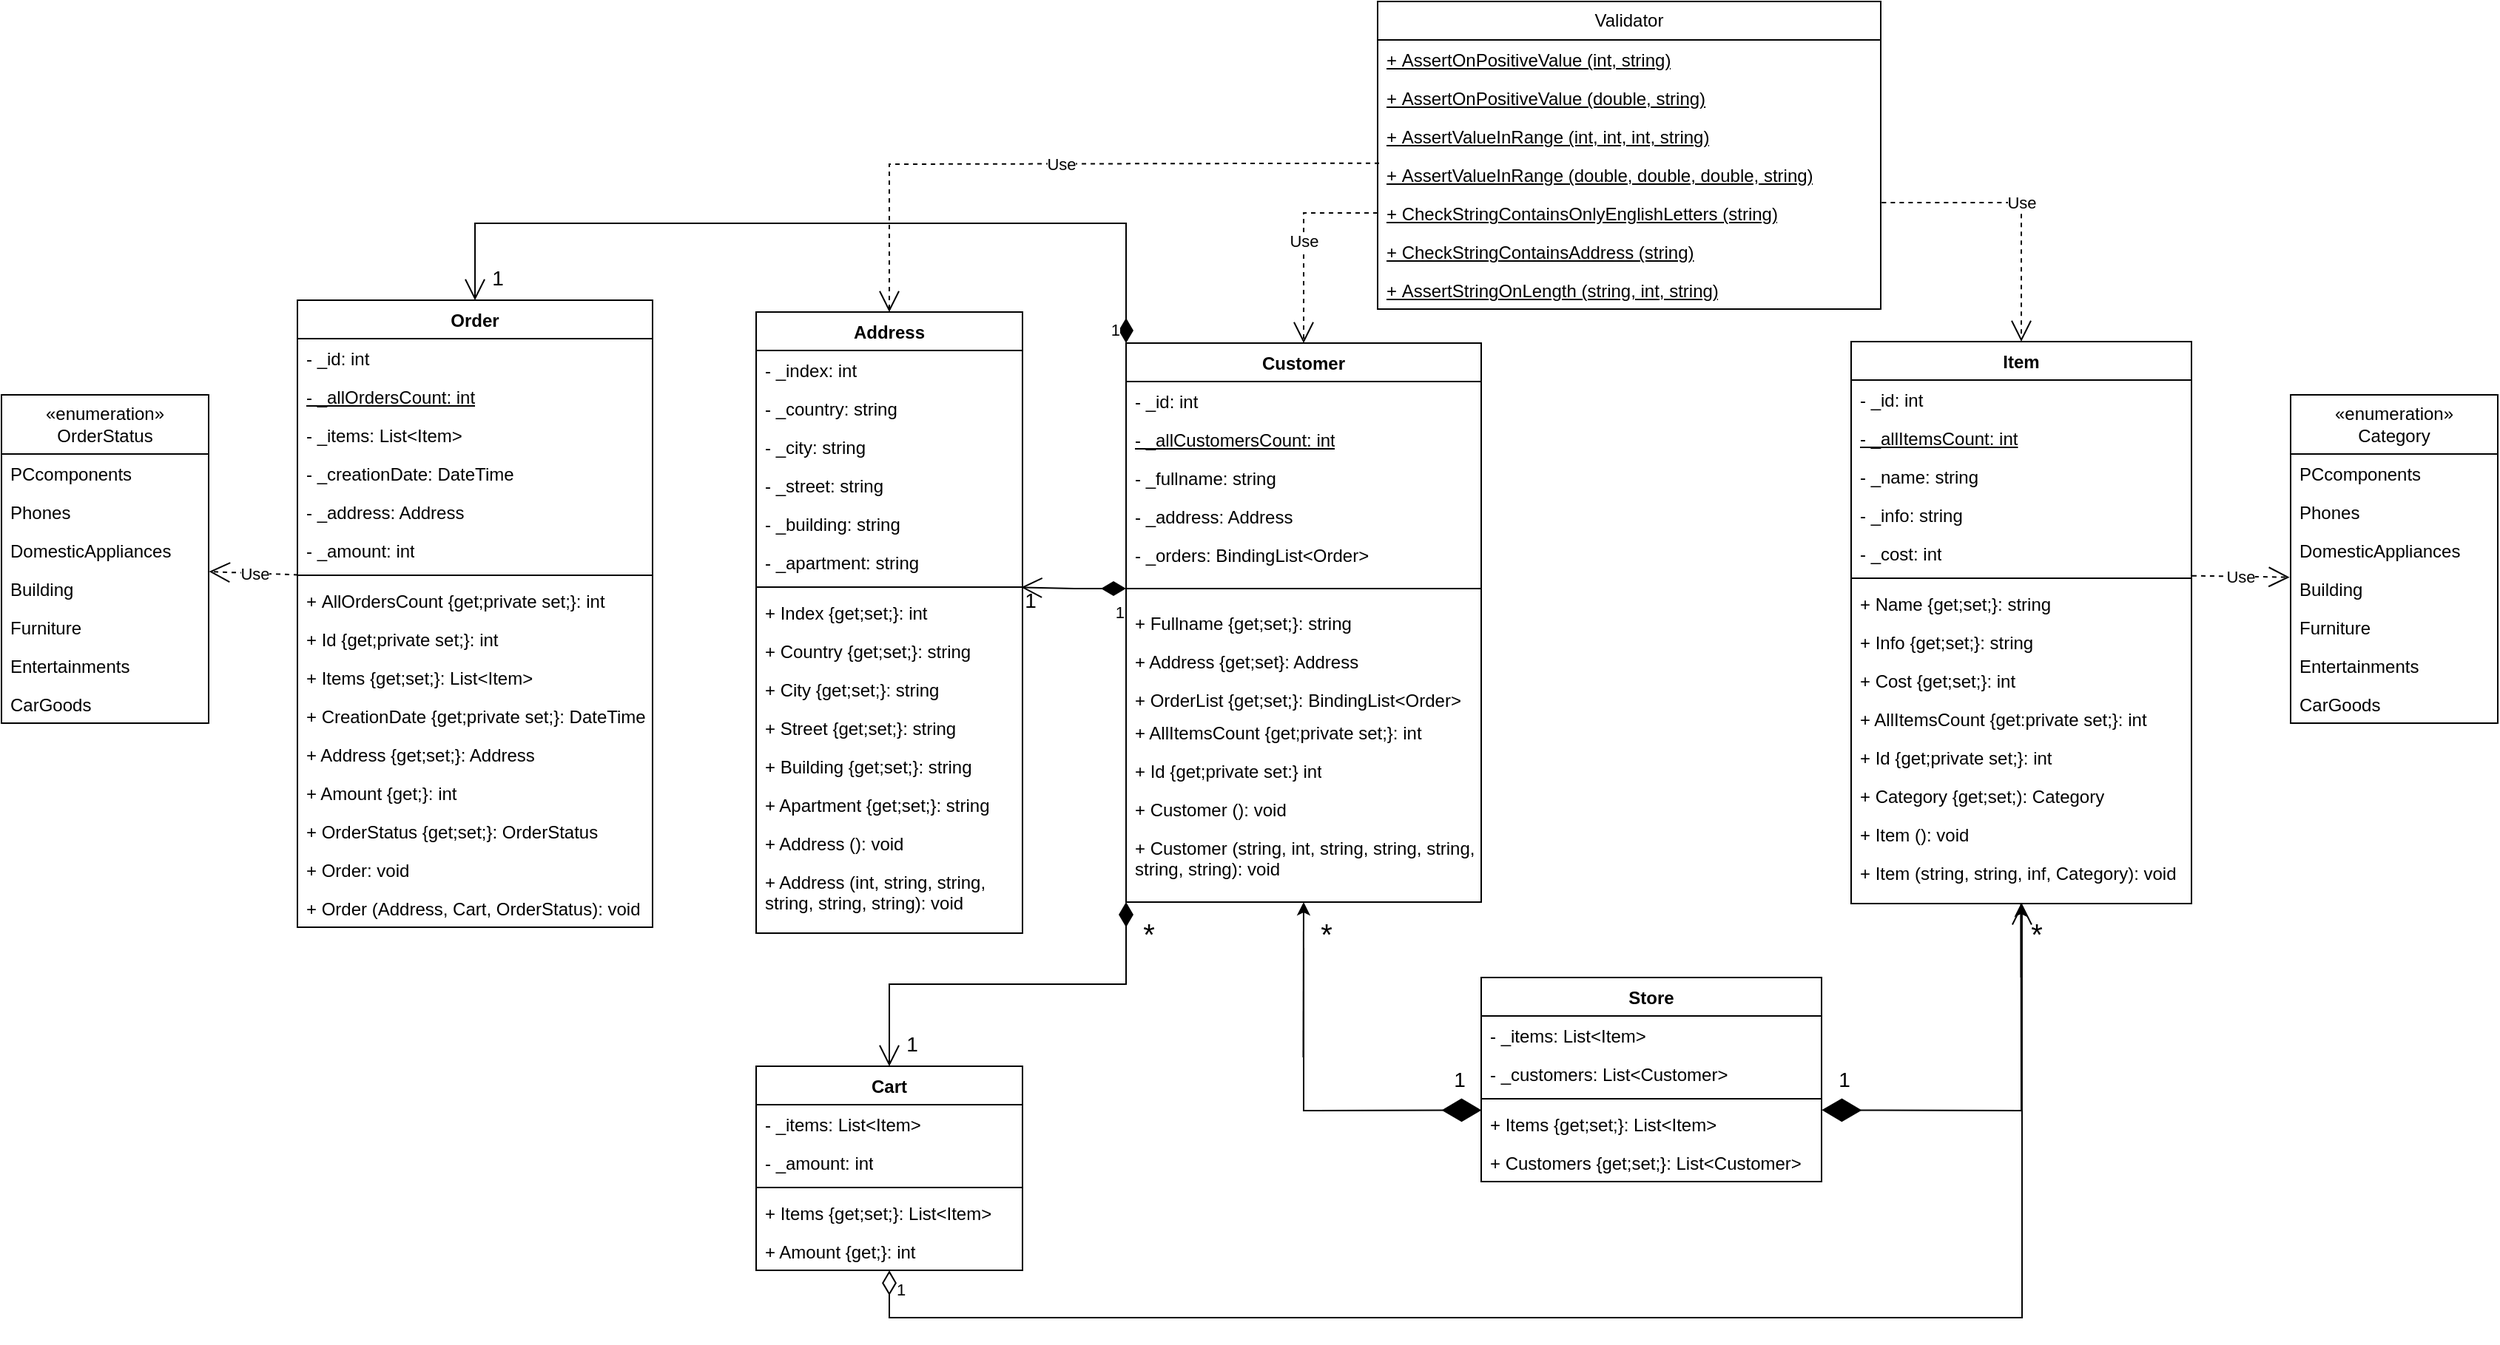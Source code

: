<mxfile version="22.0.4" type="device">
  <diagram name="Страница — 1" id="mRZ40oLBY3o3glydsohH">
    <mxGraphModel dx="2327" dy="763" grid="1" gridSize="10" guides="1" tooltips="1" connect="1" arrows="1" fold="1" page="1" pageScale="1" pageWidth="827" pageHeight="1169" math="0" shadow="0">
      <root>
        <mxCell id="0" />
        <mxCell id="1" parent="0" />
        <mxCell id="8NdlcEFQy9pJKiZ9Ffve-25" value="Validator" style="swimlane;fontStyle=0;childLayout=stackLayout;horizontal=1;startSize=26;fillColor=none;horizontalStack=0;resizeParent=1;resizeParentMax=0;resizeLast=0;collapsible=1;marginBottom=0;whiteSpace=wrap;html=1;rounded=0;" parent="1" vertex="1">
          <mxGeometry x="210" y="50" width="340" height="208" as="geometry" />
        </mxCell>
        <mxCell id="8NdlcEFQy9pJKiZ9Ffve-26" value="+&amp;nbsp;AssertOnPositiveValue (int, string)" style="text;strokeColor=none;fillColor=none;align=left;verticalAlign=top;spacingLeft=4;spacingRight=4;overflow=hidden;rotatable=0;points=[[0,0.5],[1,0.5]];portConstraint=eastwest;whiteSpace=wrap;html=1;rounded=0;fontStyle=4" parent="8NdlcEFQy9pJKiZ9Ffve-25" vertex="1">
          <mxGeometry y="26" width="340" height="26" as="geometry" />
        </mxCell>
        <mxCell id="8NdlcEFQy9pJKiZ9Ffve-27" value="+&amp;nbsp;AssertOnPositiveValue (double, string)" style="text;strokeColor=none;fillColor=none;align=left;verticalAlign=top;spacingLeft=4;spacingRight=4;overflow=hidden;rotatable=0;points=[[0,0.5],[1,0.5]];portConstraint=eastwest;whiteSpace=wrap;html=1;rounded=0;fontStyle=4" parent="8NdlcEFQy9pJKiZ9Ffve-25" vertex="1">
          <mxGeometry y="52" width="340" height="26" as="geometry" />
        </mxCell>
        <mxCell id="8NdlcEFQy9pJKiZ9Ffve-28" value="+&amp;nbsp;AssertValueInRange (int, int, int, string)" style="text;strokeColor=none;fillColor=none;align=left;verticalAlign=top;spacingLeft=4;spacingRight=4;overflow=hidden;rotatable=0;points=[[0,0.5],[1,0.5]];portConstraint=eastwest;whiteSpace=wrap;html=1;rounded=0;fontStyle=4" parent="8NdlcEFQy9pJKiZ9Ffve-25" vertex="1">
          <mxGeometry y="78" width="340" height="26" as="geometry" />
        </mxCell>
        <mxCell id="EkHCMVU59h59knE90Hll-35" value="+&amp;nbsp;AssertValueInRange (double, double, double, string)" style="text;strokeColor=none;fillColor=none;align=left;verticalAlign=top;spacingLeft=4;spacingRight=4;overflow=hidden;rotatable=0;points=[[0,0.5],[1,0.5]];portConstraint=eastwest;whiteSpace=wrap;html=1;rounded=0;fontStyle=4" parent="8NdlcEFQy9pJKiZ9Ffve-25" vertex="1">
          <mxGeometry y="104" width="340" height="26" as="geometry" />
        </mxCell>
        <mxCell id="EkHCMVU59h59knE90Hll-36" value="+&amp;nbsp;CheckStringContainsOnlyEnglishLetters (string)" style="text;strokeColor=none;fillColor=none;align=left;verticalAlign=top;spacingLeft=4;spacingRight=4;overflow=hidden;rotatable=0;points=[[0,0.5],[1,0.5]];portConstraint=eastwest;whiteSpace=wrap;html=1;rounded=0;fontStyle=4" parent="8NdlcEFQy9pJKiZ9Ffve-25" vertex="1">
          <mxGeometry y="130" width="340" height="26" as="geometry" />
        </mxCell>
        <mxCell id="EkHCMVU59h59knE90Hll-37" value="+&amp;nbsp;CheckStringContainsAddress (string)" style="text;strokeColor=none;fillColor=none;align=left;verticalAlign=top;spacingLeft=4;spacingRight=4;overflow=hidden;rotatable=0;points=[[0,0.5],[1,0.5]];portConstraint=eastwest;whiteSpace=wrap;html=1;rounded=0;fontStyle=4" parent="8NdlcEFQy9pJKiZ9Ffve-25" vertex="1">
          <mxGeometry y="156" width="340" height="26" as="geometry" />
        </mxCell>
        <mxCell id="EkHCMVU59h59knE90Hll-38" value="+&amp;nbsp;AssertStringOnLength (string, int, string)" style="text;strokeColor=none;fillColor=none;align=left;verticalAlign=top;spacingLeft=4;spacingRight=4;overflow=hidden;rotatable=0;points=[[0,0.5],[1,0.5]];portConstraint=eastwest;whiteSpace=wrap;html=1;rounded=0;fontStyle=4" parent="8NdlcEFQy9pJKiZ9Ffve-25" vertex="1">
          <mxGeometry y="182" width="340" height="26" as="geometry" />
        </mxCell>
        <mxCell id="EkHCMVU59h59knE90Hll-3" value="Item" style="swimlane;fontStyle=1;align=center;verticalAlign=top;childLayout=stackLayout;horizontal=1;startSize=26;horizontalStack=0;resizeParent=1;resizeParentMax=0;resizeLast=0;collapsible=1;marginBottom=0;whiteSpace=wrap;html=1;" parent="1" vertex="1">
          <mxGeometry x="530" y="280" width="230" height="380" as="geometry" />
        </mxCell>
        <mxCell id="EkHCMVU59h59knE90Hll-13" value="- _id: int" style="text;strokeColor=none;fillColor=none;align=left;verticalAlign=top;spacingLeft=4;spacingRight=4;overflow=hidden;rotatable=0;points=[[0,0.5],[1,0.5]];portConstraint=eastwest;whiteSpace=wrap;html=1;" parent="EkHCMVU59h59knE90Hll-3" vertex="1">
          <mxGeometry y="26" width="230" height="26" as="geometry" />
        </mxCell>
        <mxCell id="EkHCMVU59h59knE90Hll-12" value="- _allItemsCount: int" style="text;strokeColor=none;fillColor=none;align=left;verticalAlign=top;spacingLeft=4;spacingRight=4;overflow=hidden;rotatable=0;points=[[0,0.5],[1,0.5]];portConstraint=eastwest;whiteSpace=wrap;html=1;fontStyle=4" parent="EkHCMVU59h59knE90Hll-3" vertex="1">
          <mxGeometry y="52" width="230" height="26" as="geometry" />
        </mxCell>
        <mxCell id="EkHCMVU59h59knE90Hll-11" value="- _name: string" style="text;strokeColor=none;fillColor=none;align=left;verticalAlign=top;spacingLeft=4;spacingRight=4;overflow=hidden;rotatable=0;points=[[0,0.5],[1,0.5]];portConstraint=eastwest;whiteSpace=wrap;html=1;" parent="EkHCMVU59h59knE90Hll-3" vertex="1">
          <mxGeometry y="78" width="230" height="26" as="geometry" />
        </mxCell>
        <mxCell id="EkHCMVU59h59knE90Hll-8" value="- _info: string" style="text;strokeColor=none;fillColor=none;align=left;verticalAlign=top;spacingLeft=4;spacingRight=4;overflow=hidden;rotatable=0;points=[[0,0.5],[1,0.5]];portConstraint=eastwest;whiteSpace=wrap;html=1;" parent="EkHCMVU59h59knE90Hll-3" vertex="1">
          <mxGeometry y="104" width="230" height="26" as="geometry" />
        </mxCell>
        <mxCell id="EkHCMVU59h59knE90Hll-4" value="- _cost: int" style="text;strokeColor=none;fillColor=none;align=left;verticalAlign=top;spacingLeft=4;spacingRight=4;overflow=hidden;rotatable=0;points=[[0,0.5],[1,0.5]];portConstraint=eastwest;whiteSpace=wrap;html=1;" parent="EkHCMVU59h59knE90Hll-3" vertex="1">
          <mxGeometry y="130" width="230" height="26" as="geometry" />
        </mxCell>
        <mxCell id="EkHCMVU59h59knE90Hll-5" value="" style="line;strokeWidth=1;fillColor=none;align=left;verticalAlign=middle;spacingTop=-1;spacingLeft=3;spacingRight=3;rotatable=0;labelPosition=right;points=[];portConstraint=eastwest;strokeColor=inherit;" parent="EkHCMVU59h59knE90Hll-3" vertex="1">
          <mxGeometry y="156" width="230" height="8" as="geometry" />
        </mxCell>
        <mxCell id="EkHCMVU59h59knE90Hll-6" value="+ Name {get;set;}: string" style="text;strokeColor=none;fillColor=none;align=left;verticalAlign=top;spacingLeft=4;spacingRight=4;overflow=hidden;rotatable=0;points=[[0,0.5],[1,0.5]];portConstraint=eastwest;whiteSpace=wrap;html=1;" parent="EkHCMVU59h59knE90Hll-3" vertex="1">
          <mxGeometry y="164" width="230" height="26" as="geometry" />
        </mxCell>
        <mxCell id="EkHCMVU59h59knE90Hll-7" value="+ Info {get;set;}: string" style="text;strokeColor=none;fillColor=none;align=left;verticalAlign=top;spacingLeft=4;spacingRight=4;overflow=hidden;rotatable=0;points=[[0,0.5],[1,0.5]];portConstraint=eastwest;whiteSpace=wrap;html=1;" parent="EkHCMVU59h59knE90Hll-3" vertex="1">
          <mxGeometry y="190" width="230" height="26" as="geometry" />
        </mxCell>
        <mxCell id="EkHCMVU59h59knE90Hll-14" value="+ Cost {get;set;}: int" style="text;strokeColor=none;fillColor=none;align=left;verticalAlign=top;spacingLeft=4;spacingRight=4;overflow=hidden;rotatable=0;points=[[0,0.5],[1,0.5]];portConstraint=eastwest;whiteSpace=wrap;html=1;" parent="EkHCMVU59h59knE90Hll-3" vertex="1">
          <mxGeometry y="216" width="230" height="26" as="geometry" />
        </mxCell>
        <mxCell id="EkHCMVU59h59knE90Hll-15" value="+ AllItemsCount {get:private set;}: int" style="text;strokeColor=none;fillColor=none;align=left;verticalAlign=top;spacingLeft=4;spacingRight=4;overflow=hidden;rotatable=0;points=[[0,0.5],[1,0.5]];portConstraint=eastwest;whiteSpace=wrap;html=1;fontStyle=0" parent="EkHCMVU59h59knE90Hll-3" vertex="1">
          <mxGeometry y="242" width="230" height="26" as="geometry" />
        </mxCell>
        <mxCell id="EkHCMVU59h59knE90Hll-16" value="+ Id {get;private set;}: int" style="text;strokeColor=none;fillColor=none;align=left;verticalAlign=top;spacingLeft=4;spacingRight=4;overflow=hidden;rotatable=0;points=[[0,0.5],[1,0.5]];portConstraint=eastwest;whiteSpace=wrap;html=1;" parent="EkHCMVU59h59knE90Hll-3" vertex="1">
          <mxGeometry y="268" width="230" height="26" as="geometry" />
        </mxCell>
        <mxCell id="EkHCMVU59h59knE90Hll-17" value="+ Category {get;set;): Category" style="text;strokeColor=none;fillColor=none;align=left;verticalAlign=top;spacingLeft=4;spacingRight=4;overflow=hidden;rotatable=0;points=[[0,0.5],[1,0.5]];portConstraint=eastwest;whiteSpace=wrap;html=1;" parent="EkHCMVU59h59knE90Hll-3" vertex="1">
          <mxGeometry y="294" width="230" height="26" as="geometry" />
        </mxCell>
        <mxCell id="sbkK2AnOCJ7gOjGIv6pn-34" value="+ Item (): void" style="text;strokeColor=none;fillColor=none;align=left;verticalAlign=top;spacingLeft=4;spacingRight=4;overflow=hidden;rotatable=0;points=[[0,0.5],[1,0.5]];portConstraint=eastwest;whiteSpace=wrap;html=1;" parent="EkHCMVU59h59knE90Hll-3" vertex="1">
          <mxGeometry y="320" width="230" height="26" as="geometry" />
        </mxCell>
        <mxCell id="sbkK2AnOCJ7gOjGIv6pn-35" value="+ Item (string, string, inf, Category): void" style="text;strokeColor=none;fillColor=none;align=left;verticalAlign=top;spacingLeft=4;spacingRight=4;overflow=hidden;rotatable=0;points=[[0,0.5],[1,0.5]];portConstraint=eastwest;whiteSpace=wrap;html=1;" parent="EkHCMVU59h59knE90Hll-3" vertex="1">
          <mxGeometry y="346" width="230" height="34" as="geometry" />
        </mxCell>
        <mxCell id="EkHCMVU59h59knE90Hll-18" value="Customer" style="swimlane;fontStyle=1;align=center;verticalAlign=top;childLayout=stackLayout;horizontal=1;startSize=26;horizontalStack=0;resizeParent=1;resizeParentMax=0;resizeLast=0;collapsible=1;marginBottom=0;whiteSpace=wrap;html=1;" parent="1" vertex="1">
          <mxGeometry x="40" y="281" width="240" height="378" as="geometry" />
        </mxCell>
        <mxCell id="EkHCMVU59h59knE90Hll-24" value="- _id: int" style="text;strokeColor=none;fillColor=none;align=left;verticalAlign=top;spacingLeft=4;spacingRight=4;overflow=hidden;rotatable=0;points=[[0,0.5],[1,0.5]];portConstraint=eastwest;whiteSpace=wrap;html=1;" parent="EkHCMVU59h59knE90Hll-18" vertex="1">
          <mxGeometry y="26" width="240" height="26" as="geometry" />
        </mxCell>
        <mxCell id="EkHCMVU59h59knE90Hll-23" value="- _allCustomersCount: int" style="text;strokeColor=none;fillColor=none;align=left;verticalAlign=top;spacingLeft=4;spacingRight=4;overflow=hidden;rotatable=0;points=[[0,0.5],[1,0.5]];portConstraint=eastwest;whiteSpace=wrap;html=1;fontStyle=4" parent="EkHCMVU59h59knE90Hll-18" vertex="1">
          <mxGeometry y="52" width="240" height="26" as="geometry" />
        </mxCell>
        <mxCell id="EkHCMVU59h59knE90Hll-22" value="- _fullname: string" style="text;strokeColor=none;fillColor=none;align=left;verticalAlign=top;spacingLeft=4;spacingRight=4;overflow=hidden;rotatable=0;points=[[0,0.5],[1,0.5]];portConstraint=eastwest;whiteSpace=wrap;html=1;" parent="EkHCMVU59h59knE90Hll-18" vertex="1">
          <mxGeometry y="78" width="240" height="26" as="geometry" />
        </mxCell>
        <mxCell id="EkHCMVU59h59knE90Hll-19" value="- _address: Address" style="text;strokeColor=none;fillColor=none;align=left;verticalAlign=top;spacingLeft=4;spacingRight=4;overflow=hidden;rotatable=0;points=[[0,0.5],[1,0.5]];portConstraint=eastwest;whiteSpace=wrap;html=1;" parent="EkHCMVU59h59knE90Hll-18" vertex="1">
          <mxGeometry y="104" width="240" height="26" as="geometry" />
        </mxCell>
        <mxCell id="-F8Q1V_g5fa-UAAVx8Ue-2" value="- _orders: BindingList&amp;lt;Order&amp;gt;" style="text;strokeColor=none;fillColor=none;align=left;verticalAlign=top;spacingLeft=4;spacingRight=4;overflow=hidden;rotatable=0;points=[[0,0.5],[1,0.5]];portConstraint=eastwest;whiteSpace=wrap;html=1;" vertex="1" parent="EkHCMVU59h59knE90Hll-18">
          <mxGeometry y="130" width="240" height="26" as="geometry" />
        </mxCell>
        <mxCell id="EkHCMVU59h59knE90Hll-20" value="" style="line;strokeWidth=1;fillColor=none;align=left;verticalAlign=middle;spacingTop=-1;spacingLeft=3;spacingRight=3;rotatable=0;labelPosition=right;points=[];portConstraint=eastwest;strokeColor=inherit;" parent="EkHCMVU59h59knE90Hll-18" vertex="1">
          <mxGeometry y="156" width="240" height="20" as="geometry" />
        </mxCell>
        <mxCell id="EkHCMVU59h59knE90Hll-21" value="+ Fullname {get;set;}: string" style="text;strokeColor=none;fillColor=none;align=left;verticalAlign=top;spacingLeft=4;spacingRight=4;overflow=hidden;rotatable=0;points=[[0,0.5],[1,0.5]];portConstraint=eastwest;whiteSpace=wrap;html=1;" parent="EkHCMVU59h59knE90Hll-18" vertex="1">
          <mxGeometry y="176" width="240" height="26" as="geometry" />
        </mxCell>
        <mxCell id="EkHCMVU59h59knE90Hll-25" value="+ Address {get;set}: Address" style="text;strokeColor=none;fillColor=none;align=left;verticalAlign=top;spacingLeft=4;spacingRight=4;overflow=hidden;rotatable=0;points=[[0,0.5],[1,0.5]];portConstraint=eastwest;whiteSpace=wrap;html=1;" parent="EkHCMVU59h59knE90Hll-18" vertex="1">
          <mxGeometry y="202" width="240" height="26" as="geometry" />
        </mxCell>
        <mxCell id="-F8Q1V_g5fa-UAAVx8Ue-1" value="+ OrderList {get;set;}: BindingList&amp;lt;Order&amp;gt;" style="text;strokeColor=none;fillColor=none;align=left;verticalAlign=top;spacingLeft=4;spacingRight=4;overflow=hidden;rotatable=0;points=[[0,0.5],[1,0.5]];portConstraint=eastwest;whiteSpace=wrap;html=1;" vertex="1" parent="EkHCMVU59h59knE90Hll-18">
          <mxGeometry y="228" width="240" height="22" as="geometry" />
        </mxCell>
        <mxCell id="EkHCMVU59h59knE90Hll-26" value="+ AllItemsCount {get;private set;}: int" style="text;strokeColor=none;fillColor=none;align=left;verticalAlign=top;spacingLeft=4;spacingRight=4;overflow=hidden;rotatable=0;points=[[0,0.5],[1,0.5]];portConstraint=eastwest;whiteSpace=wrap;html=1;" parent="EkHCMVU59h59knE90Hll-18" vertex="1">
          <mxGeometry y="250" width="240" height="26" as="geometry" />
        </mxCell>
        <mxCell id="EkHCMVU59h59knE90Hll-27" value="+ Id {get;private set:} int" style="text;strokeColor=none;fillColor=none;align=left;verticalAlign=top;spacingLeft=4;spacingRight=4;overflow=hidden;rotatable=0;points=[[0,0.5],[1,0.5]];portConstraint=eastwest;whiteSpace=wrap;html=1;" parent="EkHCMVU59h59knE90Hll-18" vertex="1">
          <mxGeometry y="276" width="240" height="26" as="geometry" />
        </mxCell>
        <mxCell id="sbkK2AnOCJ7gOjGIv6pn-32" value="+ Customer (): void" style="text;strokeColor=none;fillColor=none;align=left;verticalAlign=top;spacingLeft=4;spacingRight=4;overflow=hidden;rotatable=0;points=[[0,0.5],[1,0.5]];portConstraint=eastwest;whiteSpace=wrap;html=1;" parent="EkHCMVU59h59knE90Hll-18" vertex="1">
          <mxGeometry y="302" width="240" height="26" as="geometry" />
        </mxCell>
        <mxCell id="sbkK2AnOCJ7gOjGIv6pn-33" value="+ Customer (string, int, string, string, string, string, string): void" style="text;strokeColor=none;fillColor=none;align=left;verticalAlign=top;spacingLeft=4;spacingRight=4;overflow=hidden;rotatable=0;points=[[0,0.5],[1,0.5]];portConstraint=eastwest;whiteSpace=wrap;html=1;" parent="EkHCMVU59h59knE90Hll-18" vertex="1">
          <mxGeometry y="328" width="240" height="50" as="geometry" />
        </mxCell>
        <mxCell id="hicgtg7otHuUIutlruOk-7" value="Address" style="swimlane;fontStyle=1;align=center;verticalAlign=top;childLayout=stackLayout;horizontal=1;startSize=26;horizontalStack=0;resizeParent=1;resizeParentMax=0;resizeLast=0;collapsible=1;marginBottom=0;whiteSpace=wrap;html=1;" parent="1" vertex="1">
          <mxGeometry x="-210" y="260" width="180" height="420" as="geometry" />
        </mxCell>
        <mxCell id="hicgtg7otHuUIutlruOk-15" value="- _index: int" style="text;strokeColor=none;fillColor=none;align=left;verticalAlign=top;spacingLeft=4;spacingRight=4;overflow=hidden;rotatable=0;points=[[0,0.5],[1,0.5]];portConstraint=eastwest;whiteSpace=wrap;html=1;" parent="hicgtg7otHuUIutlruOk-7" vertex="1">
          <mxGeometry y="26" width="180" height="26" as="geometry" />
        </mxCell>
        <mxCell id="hicgtg7otHuUIutlruOk-14" value="- _country: string" style="text;strokeColor=none;fillColor=none;align=left;verticalAlign=top;spacingLeft=4;spacingRight=4;overflow=hidden;rotatable=0;points=[[0,0.5],[1,0.5]];portConstraint=eastwest;whiteSpace=wrap;html=1;" parent="hicgtg7otHuUIutlruOk-7" vertex="1">
          <mxGeometry y="52" width="180" height="26" as="geometry" />
        </mxCell>
        <mxCell id="hicgtg7otHuUIutlruOk-13" value="- _city: string" style="text;strokeColor=none;fillColor=none;align=left;verticalAlign=top;spacingLeft=4;spacingRight=4;overflow=hidden;rotatable=0;points=[[0,0.5],[1,0.5]];portConstraint=eastwest;whiteSpace=wrap;html=1;" parent="hicgtg7otHuUIutlruOk-7" vertex="1">
          <mxGeometry y="78" width="180" height="26" as="geometry" />
        </mxCell>
        <mxCell id="hicgtg7otHuUIutlruOk-12" value="- _street: string" style="text;strokeColor=none;fillColor=none;align=left;verticalAlign=top;spacingLeft=4;spacingRight=4;overflow=hidden;rotatable=0;points=[[0,0.5],[1,0.5]];portConstraint=eastwest;whiteSpace=wrap;html=1;" parent="hicgtg7otHuUIutlruOk-7" vertex="1">
          <mxGeometry y="104" width="180" height="26" as="geometry" />
        </mxCell>
        <mxCell id="hicgtg7otHuUIutlruOk-11" value="- _building: string" style="text;strokeColor=none;fillColor=none;align=left;verticalAlign=top;spacingLeft=4;spacingRight=4;overflow=hidden;rotatable=0;points=[[0,0.5],[1,0.5]];portConstraint=eastwest;whiteSpace=wrap;html=1;" parent="hicgtg7otHuUIutlruOk-7" vertex="1">
          <mxGeometry y="130" width="180" height="26" as="geometry" />
        </mxCell>
        <mxCell id="hicgtg7otHuUIutlruOk-8" value="- _apartment: string" style="text;strokeColor=none;fillColor=none;align=left;verticalAlign=top;spacingLeft=4;spacingRight=4;overflow=hidden;rotatable=0;points=[[0,0.5],[1,0.5]];portConstraint=eastwest;whiteSpace=wrap;html=1;" parent="hicgtg7otHuUIutlruOk-7" vertex="1">
          <mxGeometry y="156" width="180" height="26" as="geometry" />
        </mxCell>
        <mxCell id="hicgtg7otHuUIutlruOk-9" value="" style="line;strokeWidth=1;fillColor=none;align=left;verticalAlign=middle;spacingTop=-1;spacingLeft=3;spacingRight=3;rotatable=0;labelPosition=right;points=[];portConstraint=eastwest;strokeColor=inherit;" parent="hicgtg7otHuUIutlruOk-7" vertex="1">
          <mxGeometry y="182" width="180" height="8" as="geometry" />
        </mxCell>
        <mxCell id="hicgtg7otHuUIutlruOk-10" value="+ Index {get;set;}: int" style="text;strokeColor=none;fillColor=none;align=left;verticalAlign=top;spacingLeft=4;spacingRight=4;overflow=hidden;rotatable=0;points=[[0,0.5],[1,0.5]];portConstraint=eastwest;whiteSpace=wrap;html=1;" parent="hicgtg7otHuUIutlruOk-7" vertex="1">
          <mxGeometry y="190" width="180" height="26" as="geometry" />
        </mxCell>
        <mxCell id="hicgtg7otHuUIutlruOk-16" value="+ Country {get;set;}: string" style="text;strokeColor=none;fillColor=none;align=left;verticalAlign=top;spacingLeft=4;spacingRight=4;overflow=hidden;rotatable=0;points=[[0,0.5],[1,0.5]];portConstraint=eastwest;whiteSpace=wrap;html=1;" parent="hicgtg7otHuUIutlruOk-7" vertex="1">
          <mxGeometry y="216" width="180" height="26" as="geometry" />
        </mxCell>
        <mxCell id="hicgtg7otHuUIutlruOk-17" value="+ City {get;set;}: string" style="text;strokeColor=none;fillColor=none;align=left;verticalAlign=top;spacingLeft=4;spacingRight=4;overflow=hidden;rotatable=0;points=[[0,0.5],[1,0.5]];portConstraint=eastwest;whiteSpace=wrap;html=1;" parent="hicgtg7otHuUIutlruOk-7" vertex="1">
          <mxGeometry y="242" width="180" height="26" as="geometry" />
        </mxCell>
        <mxCell id="hicgtg7otHuUIutlruOk-18" value="+ Street {get;set;}: string" style="text;strokeColor=none;fillColor=none;align=left;verticalAlign=top;spacingLeft=4;spacingRight=4;overflow=hidden;rotatable=0;points=[[0,0.5],[1,0.5]];portConstraint=eastwest;whiteSpace=wrap;html=1;" parent="hicgtg7otHuUIutlruOk-7" vertex="1">
          <mxGeometry y="268" width="180" height="26" as="geometry" />
        </mxCell>
        <mxCell id="hicgtg7otHuUIutlruOk-19" value="+ Building {get;set;}: string" style="text;strokeColor=none;fillColor=none;align=left;verticalAlign=top;spacingLeft=4;spacingRight=4;overflow=hidden;rotatable=0;points=[[0,0.5],[1,0.5]];portConstraint=eastwest;whiteSpace=wrap;html=1;" parent="hicgtg7otHuUIutlruOk-7" vertex="1">
          <mxGeometry y="294" width="180" height="26" as="geometry" />
        </mxCell>
        <mxCell id="hicgtg7otHuUIutlruOk-20" value="+ Apartment {get;set;}: string" style="text;strokeColor=none;fillColor=none;align=left;verticalAlign=top;spacingLeft=4;spacingRight=4;overflow=hidden;rotatable=0;points=[[0,0.5],[1,0.5]];portConstraint=eastwest;whiteSpace=wrap;html=1;" parent="hicgtg7otHuUIutlruOk-7" vertex="1">
          <mxGeometry y="320" width="180" height="26" as="geometry" />
        </mxCell>
        <mxCell id="sbkK2AnOCJ7gOjGIv6pn-30" value="+ Address (): void" style="text;strokeColor=none;fillColor=none;align=left;verticalAlign=top;spacingLeft=4;spacingRight=4;overflow=hidden;rotatable=0;points=[[0,0.5],[1,0.5]];portConstraint=eastwest;whiteSpace=wrap;html=1;" parent="hicgtg7otHuUIutlruOk-7" vertex="1">
          <mxGeometry y="346" width="180" height="26" as="geometry" />
        </mxCell>
        <mxCell id="sbkK2AnOCJ7gOjGIv6pn-31" value="+ Address (int, string, string, string, string, string): void" style="text;strokeColor=none;fillColor=none;align=left;verticalAlign=top;spacingLeft=4;spacingRight=4;overflow=hidden;rotatable=0;points=[[0,0.5],[1,0.5]];portConstraint=eastwest;whiteSpace=wrap;html=1;" parent="hicgtg7otHuUIutlruOk-7" vertex="1">
          <mxGeometry y="372" width="180" height="48" as="geometry" />
        </mxCell>
        <mxCell id="hicgtg7otHuUIutlruOk-21" value="1" style="endArrow=open;html=1;endSize=12;startArrow=diamondThin;startSize=14;startFill=1;edgeStyle=orthogonalEdgeStyle;align=right;verticalAlign=top;rounded=0;entryX=0.995;entryY=0.517;entryDx=0;entryDy=0;entryPerimeter=0;exitX=0;exitY=0.5;exitDx=0;exitDy=0;exitPerimeter=0;" parent="1" source="EkHCMVU59h59knE90Hll-20" target="hicgtg7otHuUIutlruOk-9" edge="1">
          <mxGeometry x="-1" y="3" relative="1" as="geometry">
            <mxPoint x="30" y="440" as="sourcePoint" />
            <mxPoint x="-20" y="440" as="targetPoint" />
          </mxGeometry>
        </mxCell>
        <mxCell id="hicgtg7otHuUIutlruOk-22" value="&lt;font style=&quot;font-size: 14px;&quot;&gt;1&lt;/font&gt;" style="text;html=1;align=center;verticalAlign=middle;resizable=0;points=[];autosize=1;strokeColor=none;fillColor=none;" parent="1" vertex="1">
          <mxGeometry x="-40" y="440" width="30" height="30" as="geometry" />
        </mxCell>
        <mxCell id="sbkK2AnOCJ7gOjGIv6pn-1" value="Store" style="swimlane;fontStyle=1;align=center;verticalAlign=top;childLayout=stackLayout;horizontal=1;startSize=26;horizontalStack=0;resizeParent=1;resizeParentMax=0;resizeLast=0;collapsible=1;marginBottom=0;whiteSpace=wrap;html=1;" parent="1" vertex="1">
          <mxGeometry x="280" y="710" width="230" height="138" as="geometry" />
        </mxCell>
        <mxCell id="sbkK2AnOCJ7gOjGIv6pn-5" value="- _items: List&amp;lt;Item&amp;gt;" style="text;strokeColor=none;fillColor=none;align=left;verticalAlign=top;spacingLeft=4;spacingRight=4;overflow=hidden;rotatable=0;points=[[0,0.5],[1,0.5]];portConstraint=eastwest;whiteSpace=wrap;html=1;" parent="sbkK2AnOCJ7gOjGIv6pn-1" vertex="1">
          <mxGeometry y="26" width="230" height="26" as="geometry" />
        </mxCell>
        <mxCell id="sbkK2AnOCJ7gOjGIv6pn-2" value="- _customers: List&amp;lt;Customer&amp;gt;" style="text;strokeColor=none;fillColor=none;align=left;verticalAlign=top;spacingLeft=4;spacingRight=4;overflow=hidden;rotatable=0;points=[[0,0.5],[1,0.5]];portConstraint=eastwest;whiteSpace=wrap;html=1;" parent="sbkK2AnOCJ7gOjGIv6pn-1" vertex="1">
          <mxGeometry y="52" width="230" height="26" as="geometry" />
        </mxCell>
        <mxCell id="sbkK2AnOCJ7gOjGIv6pn-3" value="" style="line;strokeWidth=1;fillColor=none;align=left;verticalAlign=middle;spacingTop=-1;spacingLeft=3;spacingRight=3;rotatable=0;labelPosition=right;points=[];portConstraint=eastwest;strokeColor=inherit;" parent="sbkK2AnOCJ7gOjGIv6pn-1" vertex="1">
          <mxGeometry y="78" width="230" height="8" as="geometry" />
        </mxCell>
        <mxCell id="sbkK2AnOCJ7gOjGIv6pn-4" value="+ Items {get;set;}: List&amp;lt;Item&amp;gt;" style="text;strokeColor=none;fillColor=none;align=left;verticalAlign=top;spacingLeft=4;spacingRight=4;overflow=hidden;rotatable=0;points=[[0,0.5],[1,0.5]];portConstraint=eastwest;whiteSpace=wrap;html=1;" parent="sbkK2AnOCJ7gOjGIv6pn-1" vertex="1">
          <mxGeometry y="86" width="230" height="26" as="geometry" />
        </mxCell>
        <mxCell id="sbkK2AnOCJ7gOjGIv6pn-6" value="+ Customers {get;set;}: List&amp;lt;Customer&amp;gt;" style="text;strokeColor=none;fillColor=none;align=left;verticalAlign=top;spacingLeft=4;spacingRight=4;overflow=hidden;rotatable=0;points=[[0,0.5],[1,0.5]];portConstraint=eastwest;whiteSpace=wrap;html=1;" parent="sbkK2AnOCJ7gOjGIv6pn-1" vertex="1">
          <mxGeometry y="112" width="230" height="26" as="geometry" />
        </mxCell>
        <mxCell id="sbkK2AnOCJ7gOjGIv6pn-9" value="" style="endArrow=diamondThin;endFill=1;endSize=24;html=1;rounded=0;entryX=1.001;entryY=0.139;entryDx=0;entryDy=0;entryPerimeter=0;exitX=0.499;exitY=0.998;exitDx=0;exitDy=0;exitPerimeter=0;" parent="1" source="sbkK2AnOCJ7gOjGIv6pn-35" target="sbkK2AnOCJ7gOjGIv6pn-4" edge="1">
          <mxGeometry width="160" relative="1" as="geometry">
            <mxPoint x="712" y="663.93" as="sourcePoint" />
            <mxPoint x="540" y="793.93" as="targetPoint" />
            <Array as="points">
              <mxPoint x="645" y="800" />
            </Array>
          </mxGeometry>
        </mxCell>
        <mxCell id="sbkK2AnOCJ7gOjGIv6pn-10" value="" style="endArrow=classic;html=1;rounded=0;" parent="1" edge="1">
          <mxGeometry width="50" height="50" relative="1" as="geometry">
            <mxPoint x="644.8" y="710" as="sourcePoint" />
            <mxPoint x="644.8" y="660" as="targetPoint" />
          </mxGeometry>
        </mxCell>
        <mxCell id="sbkK2AnOCJ7gOjGIv6pn-12" value="&lt;font style=&quot;font-size: 20px;&quot;&gt;*&lt;/font&gt;" style="text;html=1;align=center;verticalAlign=middle;resizable=0;points=[];autosize=1;strokeColor=none;fillColor=none;" parent="1" vertex="1">
          <mxGeometry x="640" y="660" width="30" height="40" as="geometry" />
        </mxCell>
        <mxCell id="sbkK2AnOCJ7gOjGIv6pn-13" value="&lt;font style=&quot;font-size: 14px;&quot;&gt;1&lt;/font&gt;" style="text;html=1;align=center;verticalAlign=middle;resizable=0;points=[];autosize=1;strokeColor=none;fillColor=none;" parent="1" vertex="1">
          <mxGeometry x="510" y="764" width="30" height="30" as="geometry" />
        </mxCell>
        <mxCell id="sbkK2AnOCJ7gOjGIv6pn-14" value="" style="endArrow=diamondThin;endFill=1;endSize=24;html=1;rounded=0;entryX=0.001;entryY=0.142;entryDx=0;entryDy=0;entryPerimeter=0;" parent="1" target="sbkK2AnOCJ7gOjGIv6pn-4" edge="1">
          <mxGeometry width="160" relative="1" as="geometry">
            <mxPoint x="160" y="690" as="sourcePoint" />
            <mxPoint x="270" y="794" as="targetPoint" />
            <Array as="points">
              <mxPoint x="160" y="800" />
            </Array>
          </mxGeometry>
        </mxCell>
        <mxCell id="sbkK2AnOCJ7gOjGIv6pn-15" value="&lt;font style=&quot;font-size: 14px;&quot;&gt;1&lt;/font&gt;" style="text;html=1;align=center;verticalAlign=middle;resizable=0;points=[];autosize=1;strokeColor=none;fillColor=none;" parent="1" vertex="1">
          <mxGeometry x="250" y="764" width="30" height="30" as="geometry" />
        </mxCell>
        <mxCell id="sbkK2AnOCJ7gOjGIv6pn-16" value="&lt;font style=&quot;font-size: 20px;&quot;&gt;*&lt;/font&gt;" style="text;html=1;align=center;verticalAlign=middle;resizable=0;points=[];autosize=1;strokeColor=none;fillColor=none;" parent="1" vertex="1">
          <mxGeometry x="160" y="660" width="30" height="40" as="geometry" />
        </mxCell>
        <mxCell id="sbkK2AnOCJ7gOjGIv6pn-17" value="" style="endArrow=classic;html=1;rounded=0;entryX=0.5;entryY=1;entryDx=0;entryDy=0;" parent="1" edge="1" target="EkHCMVU59h59knE90Hll-18">
          <mxGeometry width="50" height="50" relative="1" as="geometry">
            <mxPoint x="159.76" y="764" as="sourcePoint" />
            <mxPoint x="160" y="690" as="targetPoint" />
          </mxGeometry>
        </mxCell>
        <mxCell id="sbkK2AnOCJ7gOjGIv6pn-18" value="«enumeration»&lt;br&gt;Category" style="swimlane;fontStyle=0;childLayout=stackLayout;horizontal=1;startSize=40;fillColor=none;horizontalStack=0;resizeParent=1;resizeParentMax=0;resizeLast=0;collapsible=1;marginBottom=0;whiteSpace=wrap;html=1;" parent="1" vertex="1">
          <mxGeometry x="827" y="316" width="140" height="222" as="geometry">
            <mxRectangle x="800" y="350" width="120" height="40" as="alternateBounds" />
          </mxGeometry>
        </mxCell>
        <mxCell id="sbkK2AnOCJ7gOjGIv6pn-19" value="PCcomponents" style="text;strokeColor=none;fillColor=none;align=left;verticalAlign=top;spacingLeft=4;spacingRight=4;overflow=hidden;rotatable=0;points=[[0,0.5],[1,0.5]];portConstraint=eastwest;whiteSpace=wrap;html=1;" parent="sbkK2AnOCJ7gOjGIv6pn-18" vertex="1">
          <mxGeometry y="40" width="140" height="26" as="geometry" />
        </mxCell>
        <mxCell id="sbkK2AnOCJ7gOjGIv6pn-20" value="Phones" style="text;strokeColor=none;fillColor=none;align=left;verticalAlign=top;spacingLeft=4;spacingRight=4;overflow=hidden;rotatable=0;points=[[0,0.5],[1,0.5]];portConstraint=eastwest;whiteSpace=wrap;html=1;" parent="sbkK2AnOCJ7gOjGIv6pn-18" vertex="1">
          <mxGeometry y="66" width="140" height="26" as="geometry" />
        </mxCell>
        <mxCell id="sbkK2AnOCJ7gOjGIv6pn-21" value="DomesticAppliances" style="text;strokeColor=none;fillColor=none;align=left;verticalAlign=top;spacingLeft=4;spacingRight=4;overflow=hidden;rotatable=0;points=[[0,0.5],[1,0.5]];portConstraint=eastwest;whiteSpace=wrap;html=1;" parent="sbkK2AnOCJ7gOjGIv6pn-18" vertex="1">
          <mxGeometry y="92" width="140" height="26" as="geometry" />
        </mxCell>
        <mxCell id="sbkK2AnOCJ7gOjGIv6pn-22" value="Building" style="text;strokeColor=none;fillColor=none;align=left;verticalAlign=top;spacingLeft=4;spacingRight=4;overflow=hidden;rotatable=0;points=[[0,0.5],[1,0.5]];portConstraint=eastwest;whiteSpace=wrap;html=1;" parent="sbkK2AnOCJ7gOjGIv6pn-18" vertex="1">
          <mxGeometry y="118" width="140" height="26" as="geometry" />
        </mxCell>
        <mxCell id="sbkK2AnOCJ7gOjGIv6pn-23" value="Furniture" style="text;strokeColor=none;fillColor=none;align=left;verticalAlign=top;spacingLeft=4;spacingRight=4;overflow=hidden;rotatable=0;points=[[0,0.5],[1,0.5]];portConstraint=eastwest;whiteSpace=wrap;html=1;" parent="sbkK2AnOCJ7gOjGIv6pn-18" vertex="1">
          <mxGeometry y="144" width="140" height="26" as="geometry" />
        </mxCell>
        <mxCell id="sbkK2AnOCJ7gOjGIv6pn-24" value="Entertainments" style="text;strokeColor=none;fillColor=none;align=left;verticalAlign=top;spacingLeft=4;spacingRight=4;overflow=hidden;rotatable=0;points=[[0,0.5],[1,0.5]];portConstraint=eastwest;whiteSpace=wrap;html=1;" parent="sbkK2AnOCJ7gOjGIv6pn-18" vertex="1">
          <mxGeometry y="170" width="140" height="26" as="geometry" />
        </mxCell>
        <mxCell id="sbkK2AnOCJ7gOjGIv6pn-25" value="CarGoods" style="text;strokeColor=none;fillColor=none;align=left;verticalAlign=top;spacingLeft=4;spacingRight=4;overflow=hidden;rotatable=0;points=[[0,0.5],[1,0.5]];portConstraint=eastwest;whiteSpace=wrap;html=1;" parent="sbkK2AnOCJ7gOjGIv6pn-18" vertex="1">
          <mxGeometry y="196" width="140" height="26" as="geometry" />
        </mxCell>
        <mxCell id="sbkK2AnOCJ7gOjGIv6pn-26" value="Use" style="endArrow=open;endSize=12;dashed=1;html=1;rounded=0;entryX=0.5;entryY=0;entryDx=0;entryDy=0;exitX=0.003;exitY=0.206;exitDx=0;exitDy=0;exitPerimeter=0;" parent="1" source="EkHCMVU59h59knE90Hll-35" target="hicgtg7otHuUIutlruOk-7" edge="1">
          <mxGeometry width="160" relative="1" as="geometry">
            <mxPoint x="180" y="160" as="sourcePoint" />
            <mxPoint x="-120" y="240" as="targetPoint" />
            <Array as="points">
              <mxPoint x="-120" y="160" />
            </Array>
          </mxGeometry>
        </mxCell>
        <mxCell id="sbkK2AnOCJ7gOjGIv6pn-27" value="Use" style="endArrow=open;endSize=12;dashed=1;html=1;rounded=0;entryX=0.5;entryY=0;entryDx=0;entryDy=0;" parent="1" target="EkHCMVU59h59knE90Hll-18" edge="1">
          <mxGeometry width="160" relative="1" as="geometry">
            <mxPoint x="210" y="193" as="sourcePoint" />
            <mxPoint x="160" y="287" as="targetPoint" />
            <Array as="points">
              <mxPoint x="160" y="193" />
            </Array>
          </mxGeometry>
        </mxCell>
        <mxCell id="sbkK2AnOCJ7gOjGIv6pn-28" value="Use" style="endArrow=open;endSize=12;dashed=1;html=1;rounded=0;entryX=0.5;entryY=0;entryDx=0;entryDy=0;exitX=1.002;exitY=0.233;exitDx=0;exitDy=0;exitPerimeter=0;" parent="1" source="EkHCMVU59h59knE90Hll-36" target="EkHCMVU59h59knE90Hll-3" edge="1">
          <mxGeometry width="160" relative="1" as="geometry">
            <mxPoint x="570" y="187" as="sourcePoint" />
            <mxPoint x="640" y="254" as="targetPoint" />
            <Array as="points">
              <mxPoint x="645" y="186" />
            </Array>
          </mxGeometry>
        </mxCell>
        <mxCell id="sbkK2AnOCJ7gOjGIv6pn-29" value="Use" style="endArrow=open;endSize=12;dashed=1;html=1;rounded=0;entryX=-0.005;entryY=0.205;entryDx=0;entryDy=0;entryPerimeter=0;exitX=1.002;exitY=0.292;exitDx=0;exitDy=0;exitPerimeter=0;" parent="1" source="EkHCMVU59h59knE90Hll-5" target="sbkK2AnOCJ7gOjGIv6pn-22" edge="1">
          <mxGeometry width="160" relative="1" as="geometry">
            <mxPoint x="760" y="439.64" as="sourcePoint" />
            <mxPoint x="810" y="439.64" as="targetPoint" />
          </mxGeometry>
        </mxCell>
        <mxCell id="lVDe1UibVYgoFe94r_Ij-1" value="Cart" style="swimlane;fontStyle=1;align=center;verticalAlign=top;childLayout=stackLayout;horizontal=1;startSize=26;horizontalStack=0;resizeParent=1;resizeParentMax=0;resizeLast=0;collapsible=1;marginBottom=0;whiteSpace=wrap;html=1;" parent="1" vertex="1">
          <mxGeometry x="-210" y="770" width="180" height="138" as="geometry" />
        </mxCell>
        <mxCell id="lVDe1UibVYgoFe94r_Ij-5" value="- _items: List&amp;lt;Item&amp;gt;" style="text;strokeColor=none;fillColor=none;align=left;verticalAlign=top;spacingLeft=4;spacingRight=4;overflow=hidden;rotatable=0;points=[[0,0.5],[1,0.5]];portConstraint=eastwest;whiteSpace=wrap;html=1;" parent="lVDe1UibVYgoFe94r_Ij-1" vertex="1">
          <mxGeometry y="26" width="180" height="26" as="geometry" />
        </mxCell>
        <mxCell id="lVDe1UibVYgoFe94r_Ij-2" value="- _amount: int" style="text;strokeColor=none;fillColor=none;align=left;verticalAlign=top;spacingLeft=4;spacingRight=4;overflow=hidden;rotatable=0;points=[[0,0.5],[1,0.5]];portConstraint=eastwest;whiteSpace=wrap;html=1;" parent="lVDe1UibVYgoFe94r_Ij-1" vertex="1">
          <mxGeometry y="52" width="180" height="26" as="geometry" />
        </mxCell>
        <mxCell id="lVDe1UibVYgoFe94r_Ij-3" value="" style="line;strokeWidth=1;fillColor=none;align=left;verticalAlign=middle;spacingTop=-1;spacingLeft=3;spacingRight=3;rotatable=0;labelPosition=right;points=[];portConstraint=eastwest;strokeColor=inherit;" parent="lVDe1UibVYgoFe94r_Ij-1" vertex="1">
          <mxGeometry y="78" width="180" height="8" as="geometry" />
        </mxCell>
        <mxCell id="lVDe1UibVYgoFe94r_Ij-4" value="+ Items {get;set;}: List&amp;lt;Item&amp;gt;" style="text;strokeColor=none;fillColor=none;align=left;verticalAlign=top;spacingLeft=4;spacingRight=4;overflow=hidden;rotatable=0;points=[[0,0.5],[1,0.5]];portConstraint=eastwest;whiteSpace=wrap;html=1;" parent="lVDe1UibVYgoFe94r_Ij-1" vertex="1">
          <mxGeometry y="86" width="180" height="26" as="geometry" />
        </mxCell>
        <mxCell id="lVDe1UibVYgoFe94r_Ij-6" value="+ Amount {get;}: int" style="text;strokeColor=none;fillColor=none;align=left;verticalAlign=top;spacingLeft=4;spacingRight=4;overflow=hidden;rotatable=0;points=[[0,0.5],[1,0.5]];portConstraint=eastwest;whiteSpace=wrap;html=1;" parent="lVDe1UibVYgoFe94r_Ij-1" vertex="1">
          <mxGeometry y="112" width="180" height="26" as="geometry" />
        </mxCell>
        <mxCell id="lVDe1UibVYgoFe94r_Ij-7" value="Order" style="swimlane;fontStyle=1;align=center;verticalAlign=top;childLayout=stackLayout;horizontal=1;startSize=26;horizontalStack=0;resizeParent=1;resizeParentMax=0;resizeLast=0;collapsible=1;marginBottom=0;whiteSpace=wrap;html=1;" parent="1" vertex="1">
          <mxGeometry x="-520" y="252" width="240" height="424" as="geometry" />
        </mxCell>
        <mxCell id="lVDe1UibVYgoFe94r_Ij-11" value="- _id: int" style="text;strokeColor=none;fillColor=none;align=left;verticalAlign=top;spacingLeft=4;spacingRight=4;overflow=hidden;rotatable=0;points=[[0,0.5],[1,0.5]];portConstraint=eastwest;whiteSpace=wrap;html=1;" parent="lVDe1UibVYgoFe94r_Ij-7" vertex="1">
          <mxGeometry y="26" width="240" height="26" as="geometry" />
        </mxCell>
        <mxCell id="lVDe1UibVYgoFe94r_Ij-12" value="-&amp;nbsp;_allOrdersCount: int" style="text;strokeColor=none;fillColor=none;align=left;verticalAlign=top;spacingLeft=4;spacingRight=4;overflow=hidden;rotatable=0;points=[[0,0.5],[1,0.5]];portConstraint=eastwest;whiteSpace=wrap;html=1;fontStyle=4" parent="lVDe1UibVYgoFe94r_Ij-7" vertex="1">
          <mxGeometry y="52" width="240" height="26" as="geometry" />
        </mxCell>
        <mxCell id="lVDe1UibVYgoFe94r_Ij-13" value="- _items:&amp;nbsp;List&amp;lt;Item&amp;gt;" style="text;strokeColor=none;fillColor=none;align=left;verticalAlign=top;spacingLeft=4;spacingRight=4;overflow=hidden;rotatable=0;points=[[0,0.5],[1,0.5]];portConstraint=eastwest;whiteSpace=wrap;html=1;" parent="lVDe1UibVYgoFe94r_Ij-7" vertex="1">
          <mxGeometry y="78" width="240" height="26" as="geometry" />
        </mxCell>
        <mxCell id="lVDe1UibVYgoFe94r_Ij-14" value="-&amp;nbsp;_creationDate: DateTime" style="text;strokeColor=none;fillColor=none;align=left;verticalAlign=top;spacingLeft=4;spacingRight=4;overflow=hidden;rotatable=0;points=[[0,0.5],[1,0.5]];portConstraint=eastwest;whiteSpace=wrap;html=1;" parent="lVDe1UibVYgoFe94r_Ij-7" vertex="1">
          <mxGeometry y="104" width="240" height="26" as="geometry" />
        </mxCell>
        <mxCell id="lVDe1UibVYgoFe94r_Ij-15" value="- _address: Address" style="text;strokeColor=none;fillColor=none;align=left;verticalAlign=top;spacingLeft=4;spacingRight=4;overflow=hidden;rotatable=0;points=[[0,0.5],[1,0.5]];portConstraint=eastwest;whiteSpace=wrap;html=1;" parent="lVDe1UibVYgoFe94r_Ij-7" vertex="1">
          <mxGeometry y="130" width="240" height="26" as="geometry" />
        </mxCell>
        <mxCell id="lVDe1UibVYgoFe94r_Ij-8" value="- _amount: int" style="text;strokeColor=none;fillColor=none;align=left;verticalAlign=top;spacingLeft=4;spacingRight=4;overflow=hidden;rotatable=0;points=[[0,0.5],[1,0.5]];portConstraint=eastwest;whiteSpace=wrap;html=1;" parent="lVDe1UibVYgoFe94r_Ij-7" vertex="1">
          <mxGeometry y="156" width="240" height="26" as="geometry" />
        </mxCell>
        <mxCell id="lVDe1UibVYgoFe94r_Ij-9" value="" style="line;strokeWidth=1;fillColor=none;align=left;verticalAlign=middle;spacingTop=-1;spacingLeft=3;spacingRight=3;rotatable=0;labelPosition=right;points=[];portConstraint=eastwest;strokeColor=inherit;" parent="lVDe1UibVYgoFe94r_Ij-7" vertex="1">
          <mxGeometry y="182" width="240" height="8" as="geometry" />
        </mxCell>
        <mxCell id="lVDe1UibVYgoFe94r_Ij-10" value="+&amp;nbsp;AllOrdersCount {get;private set;}: int" style="text;strokeColor=none;fillColor=none;align=left;verticalAlign=top;spacingLeft=4;spacingRight=4;overflow=hidden;rotatable=0;points=[[0,0.5],[1,0.5]];portConstraint=eastwest;whiteSpace=wrap;html=1;" parent="lVDe1UibVYgoFe94r_Ij-7" vertex="1">
          <mxGeometry y="190" width="240" height="26" as="geometry" />
        </mxCell>
        <mxCell id="lVDe1UibVYgoFe94r_Ij-16" value="+ Id {get;private set;}: int" style="text;strokeColor=none;fillColor=none;align=left;verticalAlign=top;spacingLeft=4;spacingRight=4;overflow=hidden;rotatable=0;points=[[0,0.5],[1,0.5]];portConstraint=eastwest;whiteSpace=wrap;html=1;" parent="lVDe1UibVYgoFe94r_Ij-7" vertex="1">
          <mxGeometry y="216" width="240" height="26" as="geometry" />
        </mxCell>
        <mxCell id="lVDe1UibVYgoFe94r_Ij-17" value="+ Items {get;set;}:&amp;nbsp;List&amp;lt;Item&amp;gt;" style="text;strokeColor=none;fillColor=none;align=left;verticalAlign=top;spacingLeft=4;spacingRight=4;overflow=hidden;rotatable=0;points=[[0,0.5],[1,0.5]];portConstraint=eastwest;whiteSpace=wrap;html=1;" parent="lVDe1UibVYgoFe94r_Ij-7" vertex="1">
          <mxGeometry y="242" width="240" height="26" as="geometry" />
        </mxCell>
        <mxCell id="lVDe1UibVYgoFe94r_Ij-18" value="+ CreationDate {get;private set;}: DateTime" style="text;strokeColor=none;fillColor=none;align=left;verticalAlign=top;spacingLeft=4;spacingRight=4;overflow=hidden;rotatable=0;points=[[0,0.5],[1,0.5]];portConstraint=eastwest;whiteSpace=wrap;html=1;" parent="lVDe1UibVYgoFe94r_Ij-7" vertex="1">
          <mxGeometry y="268" width="240" height="26" as="geometry" />
        </mxCell>
        <mxCell id="lVDe1UibVYgoFe94r_Ij-19" value="+ Address {get;set;}: Address" style="text;strokeColor=none;fillColor=none;align=left;verticalAlign=top;spacingLeft=4;spacingRight=4;overflow=hidden;rotatable=0;points=[[0,0.5],[1,0.5]];portConstraint=eastwest;whiteSpace=wrap;html=1;" parent="lVDe1UibVYgoFe94r_Ij-7" vertex="1">
          <mxGeometry y="294" width="240" height="26" as="geometry" />
        </mxCell>
        <mxCell id="lVDe1UibVYgoFe94r_Ij-20" value="+ Amount {get;}: int" style="text;strokeColor=none;fillColor=none;align=left;verticalAlign=top;spacingLeft=4;spacingRight=4;overflow=hidden;rotatable=0;points=[[0,0.5],[1,0.5]];portConstraint=eastwest;whiteSpace=wrap;html=1;" parent="lVDe1UibVYgoFe94r_Ij-7" vertex="1">
          <mxGeometry y="320" width="240" height="26" as="geometry" />
        </mxCell>
        <mxCell id="lVDe1UibVYgoFe94r_Ij-21" value="+ OrderStatus {get;set;}: OrderStatus" style="text;strokeColor=none;fillColor=none;align=left;verticalAlign=top;spacingLeft=4;spacingRight=4;overflow=hidden;rotatable=0;points=[[0,0.5],[1,0.5]];portConstraint=eastwest;whiteSpace=wrap;html=1;" parent="lVDe1UibVYgoFe94r_Ij-7" vertex="1">
          <mxGeometry y="346" width="240" height="26" as="geometry" />
        </mxCell>
        <mxCell id="lVDe1UibVYgoFe94r_Ij-22" value="+ Order: void" style="text;strokeColor=none;fillColor=none;align=left;verticalAlign=top;spacingLeft=4;spacingRight=4;overflow=hidden;rotatable=0;points=[[0,0.5],[1,0.5]];portConstraint=eastwest;whiteSpace=wrap;html=1;" parent="lVDe1UibVYgoFe94r_Ij-7" vertex="1">
          <mxGeometry y="372" width="240" height="26" as="geometry" />
        </mxCell>
        <mxCell id="lVDe1UibVYgoFe94r_Ij-23" value="+ Order (Address, Cart, OrderStatus): void" style="text;strokeColor=none;fillColor=none;align=left;verticalAlign=top;spacingLeft=4;spacingRight=4;overflow=hidden;rotatable=0;points=[[0,0.5],[1,0.5]];portConstraint=eastwest;whiteSpace=wrap;html=1;" parent="lVDe1UibVYgoFe94r_Ij-7" vertex="1">
          <mxGeometry y="398" width="240" height="26" as="geometry" />
        </mxCell>
        <mxCell id="lVDe1UibVYgoFe94r_Ij-24" value="«enumeration»&lt;br&gt;OrderStatus" style="swimlane;fontStyle=0;childLayout=stackLayout;horizontal=1;startSize=40;fillColor=none;horizontalStack=0;resizeParent=1;resizeParentMax=0;resizeLast=0;collapsible=1;marginBottom=0;whiteSpace=wrap;html=1;" parent="1" vertex="1">
          <mxGeometry x="-720" y="316" width="140" height="222" as="geometry">
            <mxRectangle x="800" y="350" width="120" height="40" as="alternateBounds" />
          </mxGeometry>
        </mxCell>
        <mxCell id="lVDe1UibVYgoFe94r_Ij-25" value="PCcomponents" style="text;strokeColor=none;fillColor=none;align=left;verticalAlign=top;spacingLeft=4;spacingRight=4;overflow=hidden;rotatable=0;points=[[0,0.5],[1,0.5]];portConstraint=eastwest;whiteSpace=wrap;html=1;" parent="lVDe1UibVYgoFe94r_Ij-24" vertex="1">
          <mxGeometry y="40" width="140" height="26" as="geometry" />
        </mxCell>
        <mxCell id="lVDe1UibVYgoFe94r_Ij-26" value="Phones" style="text;strokeColor=none;fillColor=none;align=left;verticalAlign=top;spacingLeft=4;spacingRight=4;overflow=hidden;rotatable=0;points=[[0,0.5],[1,0.5]];portConstraint=eastwest;whiteSpace=wrap;html=1;" parent="lVDe1UibVYgoFe94r_Ij-24" vertex="1">
          <mxGeometry y="66" width="140" height="26" as="geometry" />
        </mxCell>
        <mxCell id="lVDe1UibVYgoFe94r_Ij-27" value="DomesticAppliances" style="text;strokeColor=none;fillColor=none;align=left;verticalAlign=top;spacingLeft=4;spacingRight=4;overflow=hidden;rotatable=0;points=[[0,0.5],[1,0.5]];portConstraint=eastwest;whiteSpace=wrap;html=1;" parent="lVDe1UibVYgoFe94r_Ij-24" vertex="1">
          <mxGeometry y="92" width="140" height="26" as="geometry" />
        </mxCell>
        <mxCell id="lVDe1UibVYgoFe94r_Ij-28" value="Building" style="text;strokeColor=none;fillColor=none;align=left;verticalAlign=top;spacingLeft=4;spacingRight=4;overflow=hidden;rotatable=0;points=[[0,0.5],[1,0.5]];portConstraint=eastwest;whiteSpace=wrap;html=1;" parent="lVDe1UibVYgoFe94r_Ij-24" vertex="1">
          <mxGeometry y="118" width="140" height="26" as="geometry" />
        </mxCell>
        <mxCell id="lVDe1UibVYgoFe94r_Ij-29" value="Furniture" style="text;strokeColor=none;fillColor=none;align=left;verticalAlign=top;spacingLeft=4;spacingRight=4;overflow=hidden;rotatable=0;points=[[0,0.5],[1,0.5]];portConstraint=eastwest;whiteSpace=wrap;html=1;" parent="lVDe1UibVYgoFe94r_Ij-24" vertex="1">
          <mxGeometry y="144" width="140" height="26" as="geometry" />
        </mxCell>
        <mxCell id="lVDe1UibVYgoFe94r_Ij-30" value="Entertainments" style="text;strokeColor=none;fillColor=none;align=left;verticalAlign=top;spacingLeft=4;spacingRight=4;overflow=hidden;rotatable=0;points=[[0,0.5],[1,0.5]];portConstraint=eastwest;whiteSpace=wrap;html=1;" parent="lVDe1UibVYgoFe94r_Ij-24" vertex="1">
          <mxGeometry y="170" width="140" height="26" as="geometry" />
        </mxCell>
        <mxCell id="lVDe1UibVYgoFe94r_Ij-31" value="CarGoods" style="text;strokeColor=none;fillColor=none;align=left;verticalAlign=top;spacingLeft=4;spacingRight=4;overflow=hidden;rotatable=0;points=[[0,0.5],[1,0.5]];portConstraint=eastwest;whiteSpace=wrap;html=1;" parent="lVDe1UibVYgoFe94r_Ij-24" vertex="1">
          <mxGeometry y="196" width="140" height="26" as="geometry" />
        </mxCell>
        <mxCell id="lVDe1UibVYgoFe94r_Ij-32" value="Use" style="endArrow=open;endSize=12;dashed=1;html=1;rounded=0;entryX=1.002;entryY=0.058;entryDx=0;entryDy=0;entryPerimeter=0;exitX=0.002;exitY=0.468;exitDx=0;exitDy=0;exitPerimeter=0;" parent="1" source="lVDe1UibVYgoFe94r_Ij-9" target="lVDe1UibVYgoFe94r_Ij-28" edge="1">
          <mxGeometry width="160" relative="1" as="geometry">
            <mxPoint x="-210" y="930" as="sourcePoint" />
            <mxPoint x="-300" y="921" as="targetPoint" />
          </mxGeometry>
        </mxCell>
        <mxCell id="lVDe1UibVYgoFe94r_Ij-33" value="1" style="endArrow=open;html=1;endSize=12;startArrow=diamondThin;startSize=14;startFill=0;edgeStyle=orthogonalEdgeStyle;align=left;verticalAlign=top;rounded=0;labelPosition=right;verticalLabelPosition=bottom;horizontal=1;entryX=0.502;entryY=1.004;entryDx=0;entryDy=0;entryPerimeter=0;exitX=0.5;exitY=1.003;exitDx=0;exitDy=0;exitPerimeter=0;" parent="1" source="lVDe1UibVYgoFe94r_Ij-6" target="sbkK2AnOCJ7gOjGIv6pn-35" edge="1">
          <mxGeometry x="-1" y="3" relative="1" as="geometry">
            <mxPoint x="-120" y="940" as="sourcePoint" />
            <mxPoint x="620" y="670" as="targetPoint" />
            <Array as="points">
              <mxPoint x="-120" y="940" />
              <mxPoint x="645" y="940" />
            </Array>
          </mxGeometry>
        </mxCell>
        <mxCell id="lVDe1UibVYgoFe94r_Ij-34" value="&lt;div style=&quot;&quot;&gt;&lt;br&gt;&lt;/div&gt;" style="endArrow=open;html=1;endSize=12;startArrow=diamondThin;startSize=14;startFill=1;edgeStyle=orthogonalEdgeStyle;align=left;verticalAlign=top;rounded=0;labelPosition=right;verticalLabelPosition=bottom;entryX=0.5;entryY=0;entryDx=0;entryDy=0;exitX=0;exitY=1;exitDx=0;exitDy=0;" parent="1" source="EkHCMVU59h59knE90Hll-18" target="lVDe1UibVYgoFe94r_Ij-1" edge="1">
          <mxGeometry x="-1" y="3" relative="1" as="geometry">
            <mxPoint x="50" y="700" as="sourcePoint" />
            <mxPoint x="20" y="670" as="targetPoint" />
          </mxGeometry>
        </mxCell>
        <mxCell id="lVDe1UibVYgoFe94r_Ij-35" value="&lt;font style=&quot;font-size: 14px;&quot;&gt;1&lt;/font&gt;" style="text;html=1;align=center;verticalAlign=middle;resizable=0;points=[];autosize=1;strokeColor=none;fillColor=none;" parent="1" vertex="1">
          <mxGeometry x="-120" y="740" width="30" height="30" as="geometry" />
        </mxCell>
        <mxCell id="lVDe1UibVYgoFe94r_Ij-36" value="&lt;font style=&quot;font-size: 20px;&quot;&gt;*&lt;/font&gt;" style="text;html=1;align=center;verticalAlign=middle;resizable=0;points=[];autosize=1;strokeColor=none;fillColor=none;" parent="1" vertex="1">
          <mxGeometry x="40" y="660" width="30" height="40" as="geometry" />
        </mxCell>
        <mxCell id="-F8Q1V_g5fa-UAAVx8Ue-4" value="1" style="endArrow=open;html=1;endSize=12;startArrow=diamondThin;startSize=14;startFill=1;edgeStyle=orthogonalEdgeStyle;align=right;verticalAlign=bottom;rounded=0;entryX=0.5;entryY=0;entryDx=0;entryDy=0;exitX=0;exitY=0;exitDx=0;exitDy=0;" edge="1" parent="1" source="EkHCMVU59h59knE90Hll-18" target="lVDe1UibVYgoFe94r_Ij-7">
          <mxGeometry x="-1" y="3" relative="1" as="geometry">
            <mxPoint x="60" y="230" as="sourcePoint" />
            <mxPoint x="-400" y="230" as="targetPoint" />
            <Array as="points">
              <mxPoint x="40" y="200" />
              <mxPoint x="-400" y="200" />
            </Array>
          </mxGeometry>
        </mxCell>
        <mxCell id="-F8Q1V_g5fa-UAAVx8Ue-5" value="&lt;font style=&quot;font-size: 14px;&quot;&gt;1&lt;/font&gt;" style="text;html=1;align=center;verticalAlign=middle;resizable=0;points=[];autosize=1;strokeColor=none;fillColor=none;" vertex="1" parent="1">
          <mxGeometry x="-400" y="222" width="30" height="30" as="geometry" />
        </mxCell>
      </root>
    </mxGraphModel>
  </diagram>
</mxfile>
